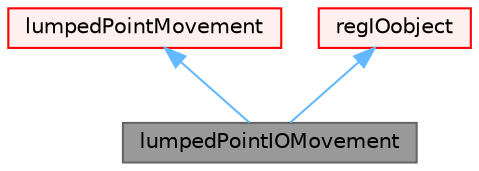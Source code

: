 digraph "lumpedPointIOMovement"
{
 // LATEX_PDF_SIZE
  bgcolor="transparent";
  edge [fontname=Helvetica,fontsize=10,labelfontname=Helvetica,labelfontsize=10];
  node [fontname=Helvetica,fontsize=10,shape=box,height=0.2,width=0.4];
  Node1 [id="Node000001",label="lumpedPointIOMovement",height=0.2,width=0.4,color="gray40", fillcolor="grey60", style="filled", fontcolor="black",tooltip="IO-registered version of lumpedPointMovement."];
  Node2 -> Node1 [id="edge1_Node000001_Node000002",dir="back",color="steelblue1",style="solid",tooltip=" "];
  Node2 [id="Node000002",label="lumpedPointMovement",height=0.2,width=0.4,color="red", fillcolor="#FFF0F0", style="filled",URL="$classFoam_1_1lumpedPointMovement.html",tooltip="The movement driver that describes initial point locations, the current state of the points/rotations..."];
  Node9 -> Node1 [id="edge2_Node000001_Node000009",dir="back",color="steelblue1",style="solid",tooltip=" "];
  Node9 [id="Node000009",label="regIOobject",height=0.2,width=0.4,color="red", fillcolor="#FFF0F0", style="filled",URL="$classFoam_1_1regIOobject.html",tooltip="regIOobject is an abstract class derived from IOobject to handle automatic object registration with t..."];
}
